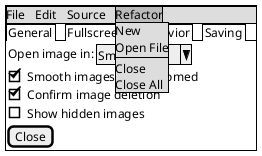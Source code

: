 @startsalt
{+
{* File | Edit | Source | Refactor 
 Refactor | New | Open File | - | Close | Close All }
{/ General | Fullscreen | Behavior | Saving }
{
	{ Open image in: | ^Smart Mode^ }
	[X] Smooth images when zoomed
	[X] Confirm image deletion
	[ ] Show hidden images 
}
[Close]
}
@endsalt